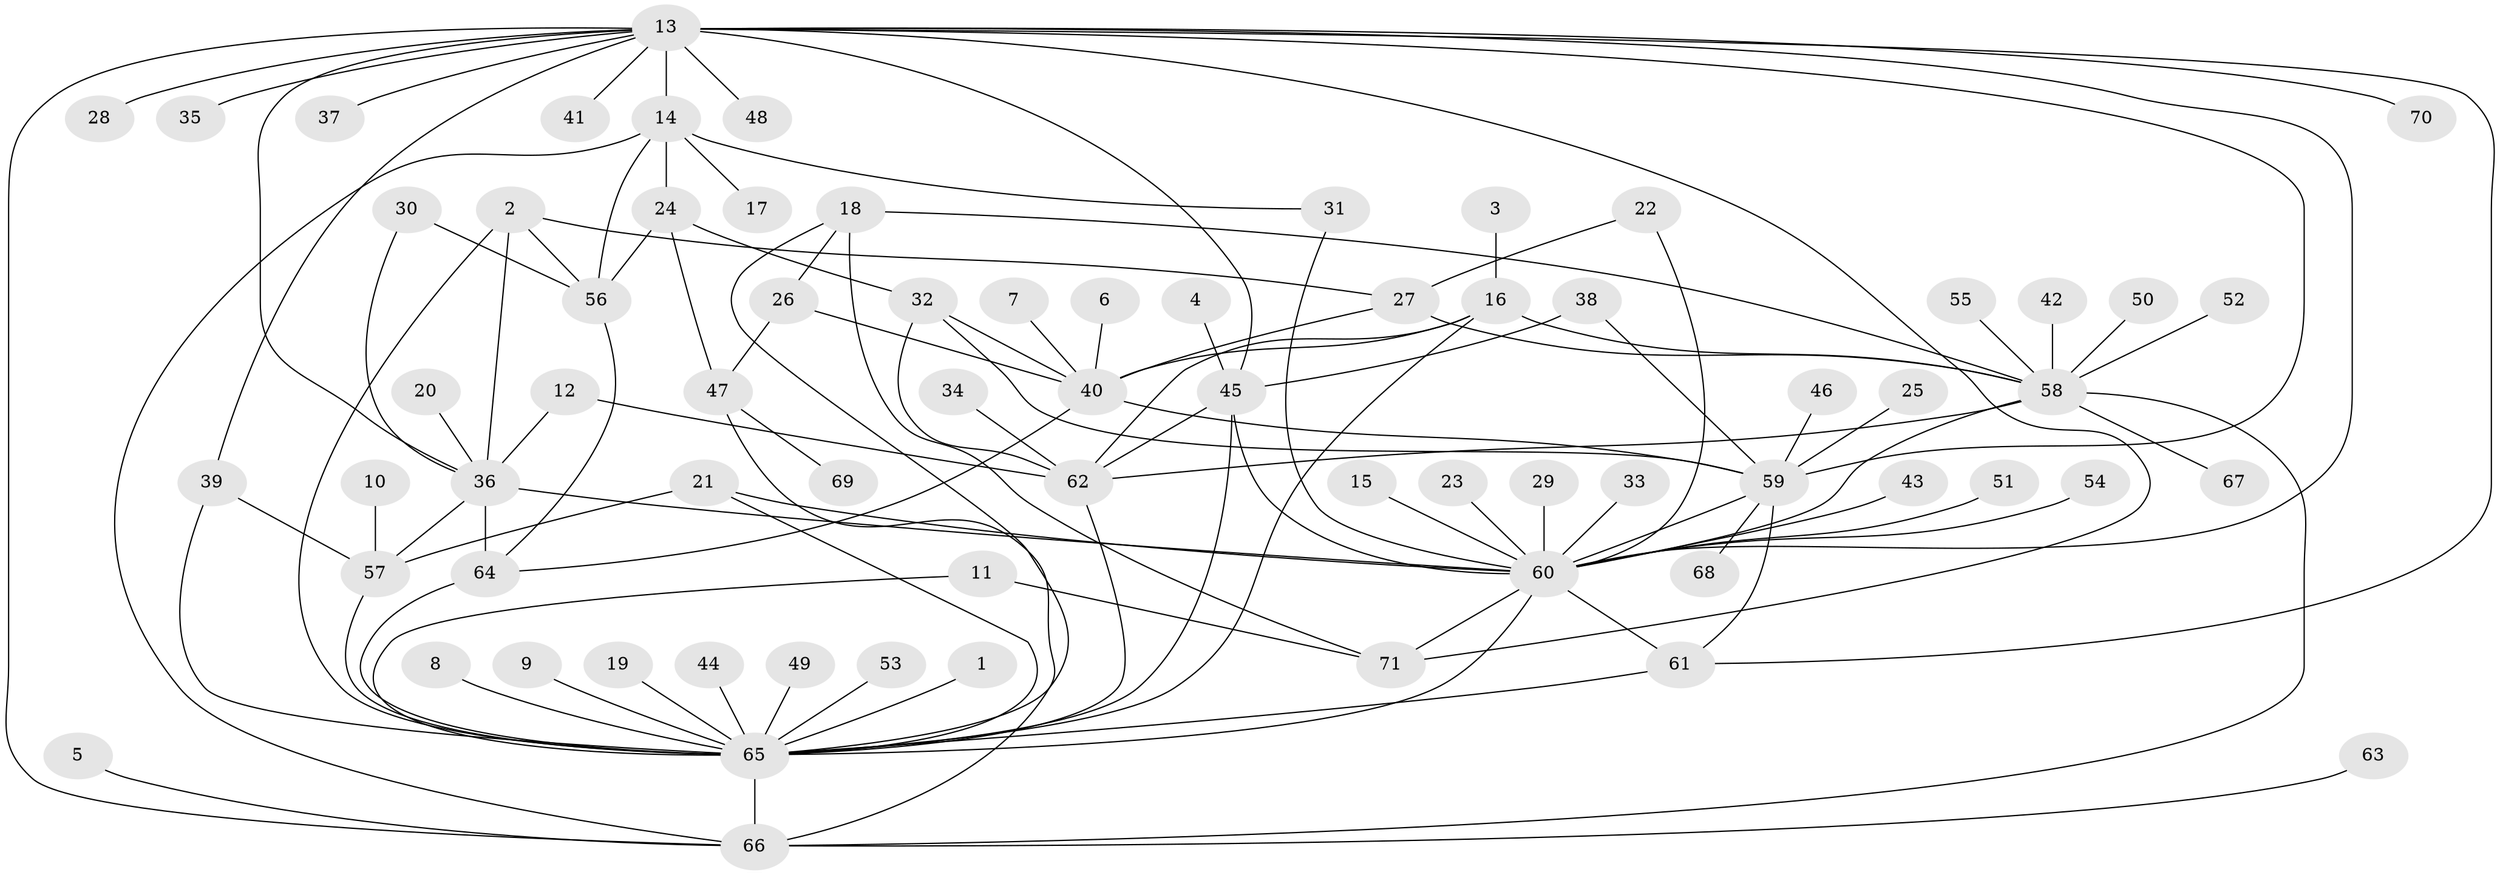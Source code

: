 // original degree distribution, {25: 0.0070921985815602835, 2: 0.19148936170212766, 3: 0.07092198581560284, 18: 0.014184397163120567, 5: 0.06382978723404255, 9: 0.014184397163120567, 8: 0.0070921985815602835, 10: 0.02127659574468085, 6: 0.028368794326241134, 1: 0.5177304964539007, 7: 0.0070921985815602835, 4: 0.05673758865248227}
// Generated by graph-tools (version 1.1) at 2025/49/03/09/25 03:49:47]
// undirected, 71 vertices, 113 edges
graph export_dot {
graph [start="1"]
  node [color=gray90,style=filled];
  1;
  2;
  3;
  4;
  5;
  6;
  7;
  8;
  9;
  10;
  11;
  12;
  13;
  14;
  15;
  16;
  17;
  18;
  19;
  20;
  21;
  22;
  23;
  24;
  25;
  26;
  27;
  28;
  29;
  30;
  31;
  32;
  33;
  34;
  35;
  36;
  37;
  38;
  39;
  40;
  41;
  42;
  43;
  44;
  45;
  46;
  47;
  48;
  49;
  50;
  51;
  52;
  53;
  54;
  55;
  56;
  57;
  58;
  59;
  60;
  61;
  62;
  63;
  64;
  65;
  66;
  67;
  68;
  69;
  70;
  71;
  1 -- 65 [weight=1.0];
  2 -- 27 [weight=1.0];
  2 -- 36 [weight=1.0];
  2 -- 56 [weight=1.0];
  2 -- 65 [weight=1.0];
  3 -- 16 [weight=1.0];
  4 -- 45 [weight=1.0];
  5 -- 66 [weight=1.0];
  6 -- 40 [weight=1.0];
  7 -- 40 [weight=1.0];
  8 -- 65 [weight=1.0];
  9 -- 65 [weight=1.0];
  10 -- 57 [weight=1.0];
  11 -- 65 [weight=1.0];
  11 -- 71 [weight=1.0];
  12 -- 36 [weight=1.0];
  12 -- 62 [weight=1.0];
  13 -- 14 [weight=1.0];
  13 -- 28 [weight=1.0];
  13 -- 35 [weight=1.0];
  13 -- 36 [weight=1.0];
  13 -- 37 [weight=1.0];
  13 -- 39 [weight=1.0];
  13 -- 41 [weight=1.0];
  13 -- 45 [weight=1.0];
  13 -- 48 [weight=1.0];
  13 -- 59 [weight=1.0];
  13 -- 60 [weight=1.0];
  13 -- 61 [weight=1.0];
  13 -- 66 [weight=1.0];
  13 -- 70 [weight=1.0];
  13 -- 71 [weight=1.0];
  14 -- 17 [weight=1.0];
  14 -- 24 [weight=1.0];
  14 -- 31 [weight=1.0];
  14 -- 56 [weight=1.0];
  14 -- 66 [weight=1.0];
  15 -- 60 [weight=1.0];
  16 -- 40 [weight=1.0];
  16 -- 58 [weight=1.0];
  16 -- 62 [weight=1.0];
  16 -- 65 [weight=1.0];
  18 -- 26 [weight=1.0];
  18 -- 58 [weight=1.0];
  18 -- 65 [weight=1.0];
  18 -- 71 [weight=1.0];
  19 -- 65 [weight=1.0];
  20 -- 36 [weight=1.0];
  21 -- 57 [weight=1.0];
  21 -- 60 [weight=1.0];
  21 -- 65 [weight=1.0];
  22 -- 27 [weight=1.0];
  22 -- 60 [weight=1.0];
  23 -- 60 [weight=1.0];
  24 -- 32 [weight=1.0];
  24 -- 47 [weight=1.0];
  24 -- 56 [weight=1.0];
  25 -- 59 [weight=1.0];
  26 -- 40 [weight=1.0];
  26 -- 47 [weight=1.0];
  27 -- 40 [weight=1.0];
  27 -- 58 [weight=1.0];
  29 -- 60 [weight=1.0];
  30 -- 36 [weight=1.0];
  30 -- 56 [weight=1.0];
  31 -- 60 [weight=1.0];
  32 -- 40 [weight=1.0];
  32 -- 59 [weight=1.0];
  32 -- 62 [weight=1.0];
  33 -- 60 [weight=1.0];
  34 -- 62 [weight=1.0];
  36 -- 57 [weight=1.0];
  36 -- 60 [weight=2.0];
  36 -- 64 [weight=1.0];
  38 -- 45 [weight=1.0];
  38 -- 59 [weight=1.0];
  39 -- 57 [weight=1.0];
  39 -- 65 [weight=1.0];
  40 -- 59 [weight=1.0];
  40 -- 64 [weight=1.0];
  42 -- 58 [weight=1.0];
  43 -- 60 [weight=1.0];
  44 -- 65 [weight=1.0];
  45 -- 60 [weight=1.0];
  45 -- 62 [weight=1.0];
  45 -- 65 [weight=1.0];
  46 -- 59 [weight=1.0];
  47 -- 66 [weight=1.0];
  47 -- 69 [weight=1.0];
  49 -- 65 [weight=1.0];
  50 -- 58 [weight=1.0];
  51 -- 60 [weight=1.0];
  52 -- 58 [weight=1.0];
  53 -- 65 [weight=1.0];
  54 -- 60 [weight=1.0];
  55 -- 58 [weight=1.0];
  56 -- 64 [weight=1.0];
  57 -- 65 [weight=1.0];
  58 -- 60 [weight=1.0];
  58 -- 62 [weight=1.0];
  58 -- 66 [weight=1.0];
  58 -- 67 [weight=1.0];
  59 -- 60 [weight=1.0];
  59 -- 61 [weight=1.0];
  59 -- 68 [weight=1.0];
  60 -- 61 [weight=1.0];
  60 -- 65 [weight=1.0];
  60 -- 71 [weight=1.0];
  61 -- 65 [weight=1.0];
  62 -- 65 [weight=1.0];
  63 -- 66 [weight=1.0];
  64 -- 65 [weight=2.0];
  65 -- 66 [weight=2.0];
}

